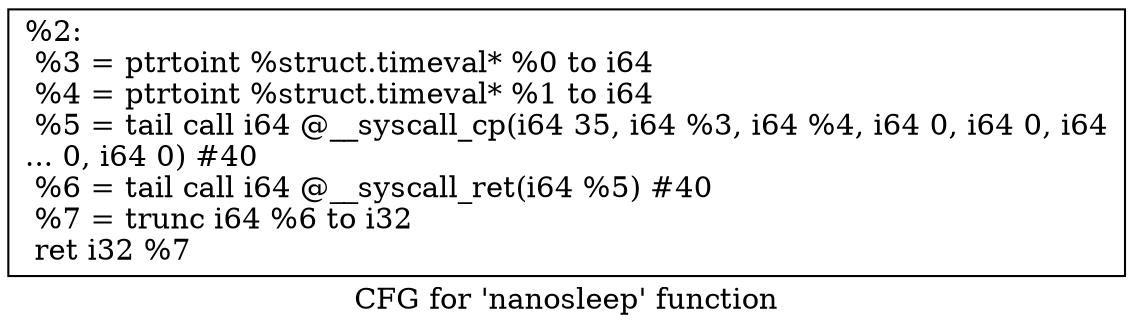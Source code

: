 digraph "CFG for 'nanosleep' function" {
	label="CFG for 'nanosleep' function";

	Node0x1b76800 [shape=record,label="{%2:\l  %3 = ptrtoint %struct.timeval* %0 to i64\l  %4 = ptrtoint %struct.timeval* %1 to i64\l  %5 = tail call i64 @__syscall_cp(i64 35, i64 %3, i64 %4, i64 0, i64 0, i64\l... 0, i64 0) #40\l  %6 = tail call i64 @__syscall_ret(i64 %5) #40\l  %7 = trunc i64 %6 to i32\l  ret i32 %7\l}"];
}
